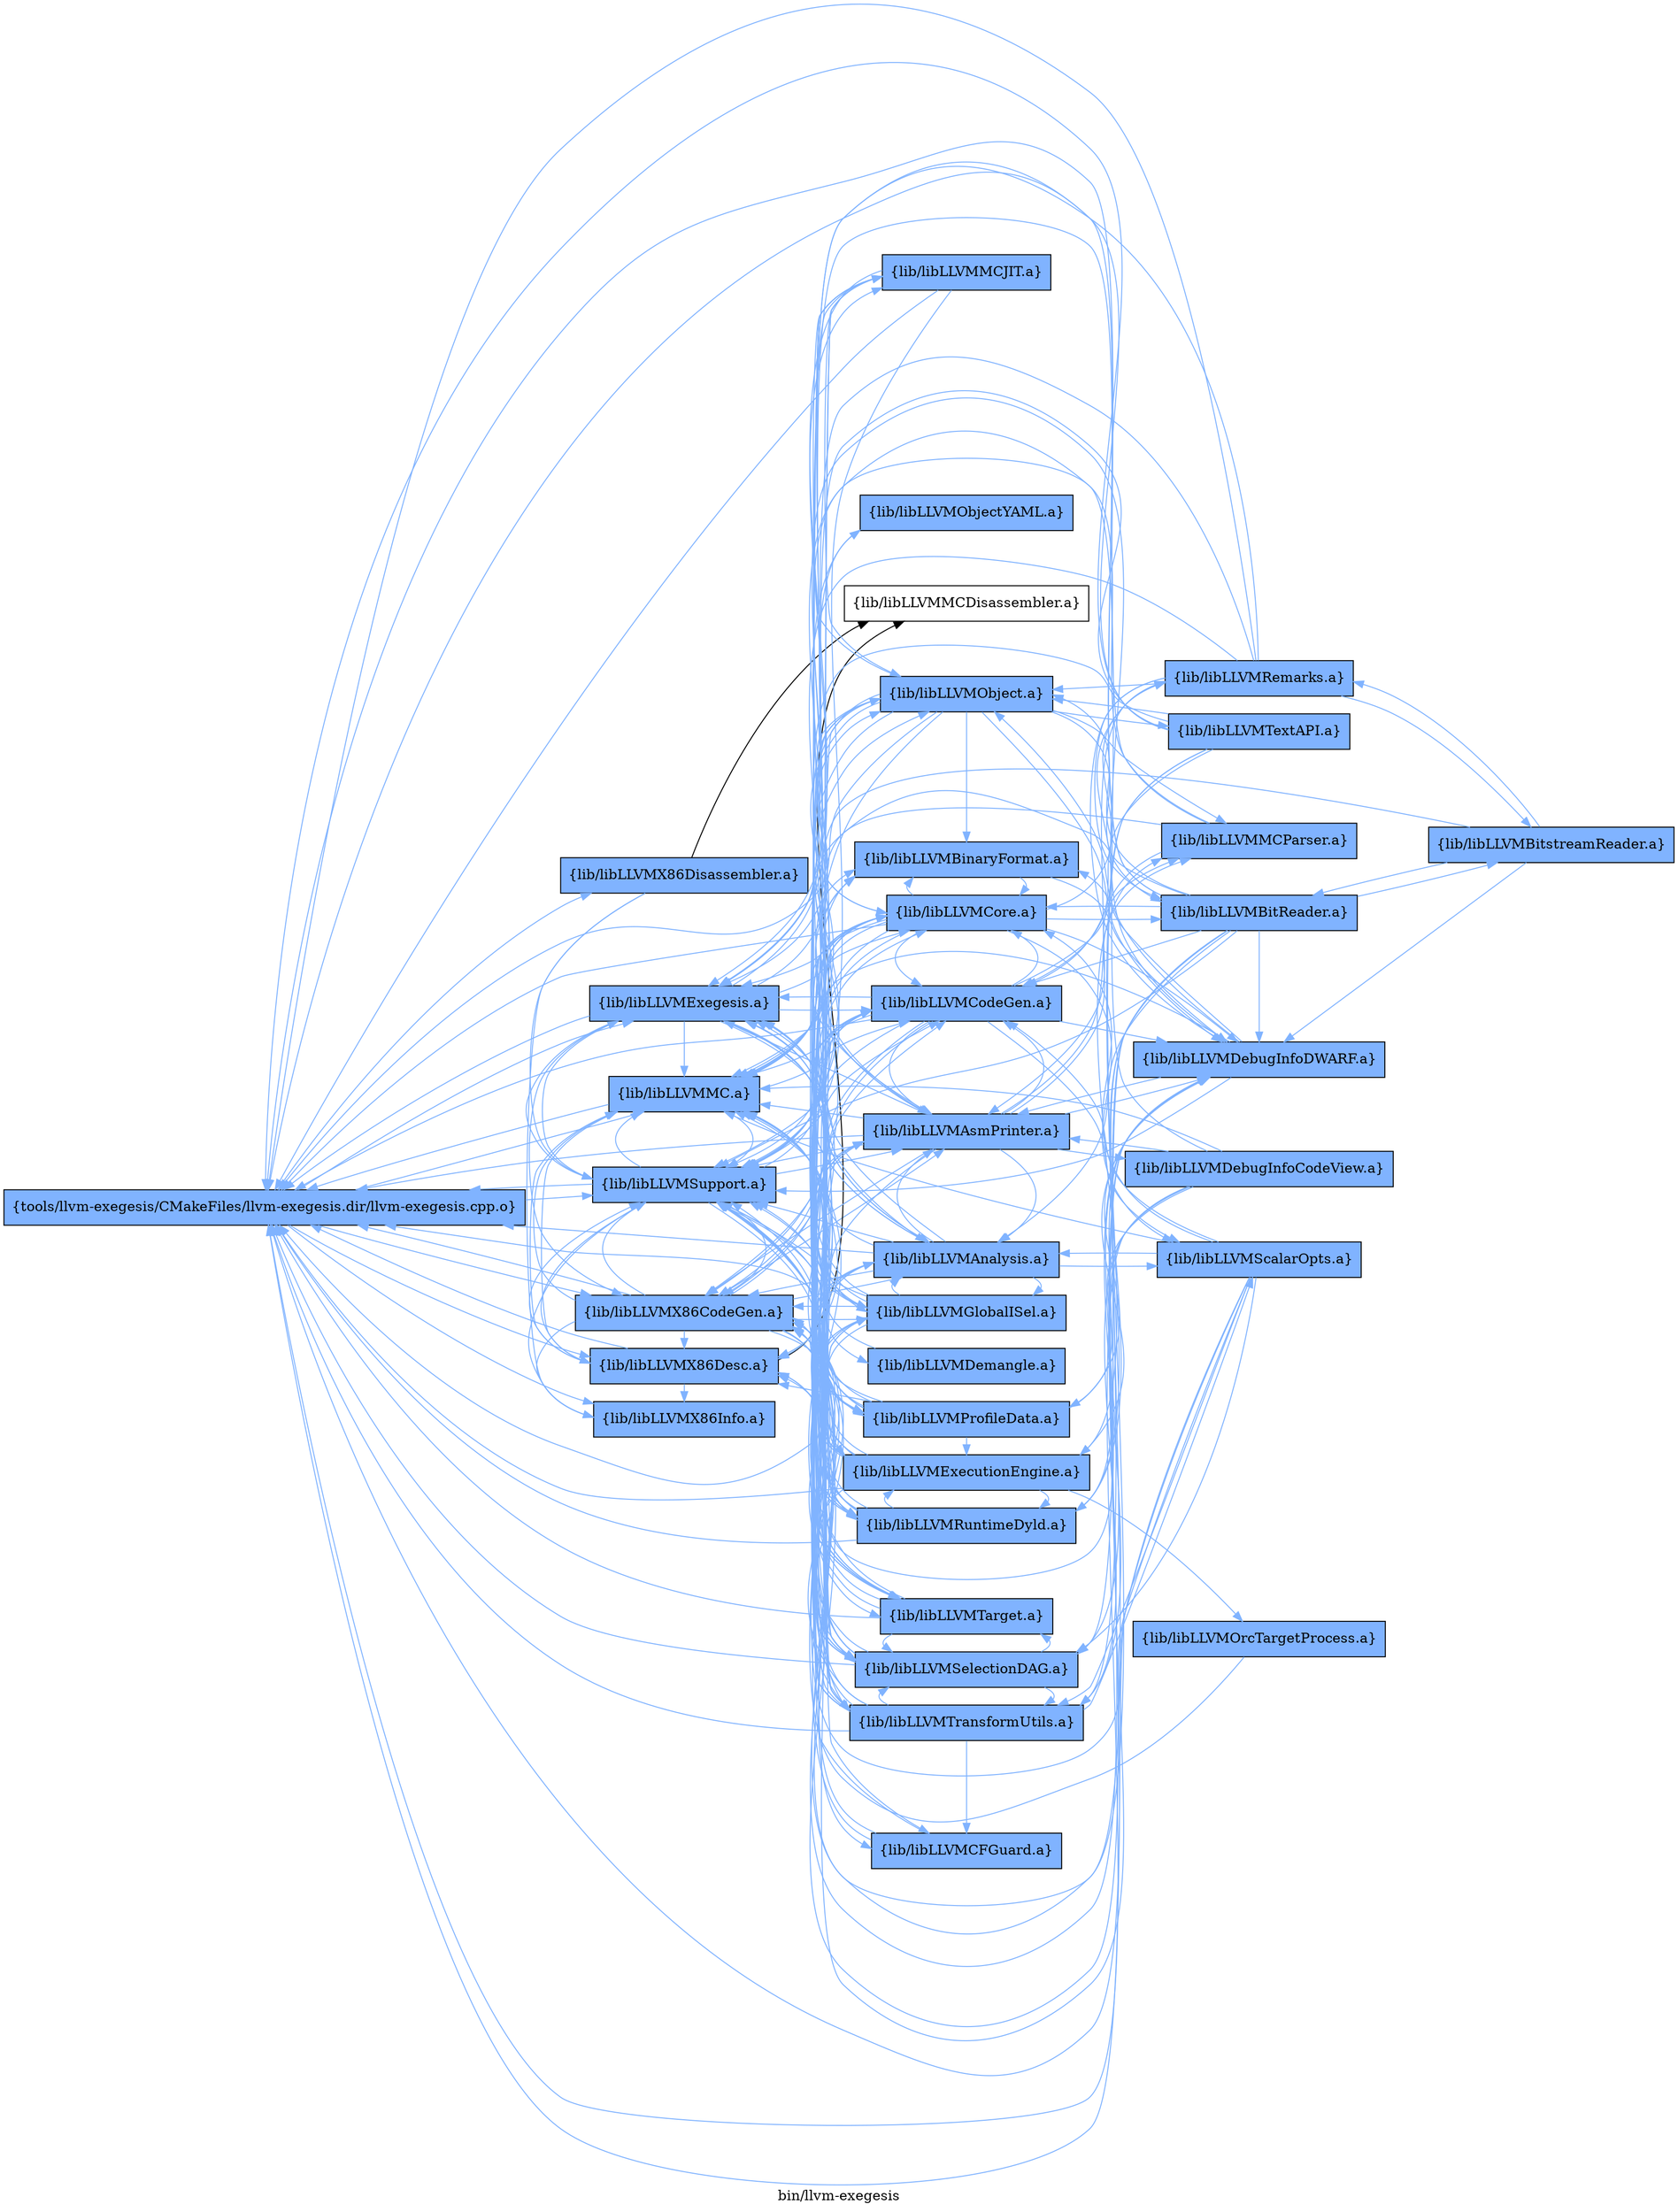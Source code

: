 digraph "bin/llvm-exegesis" {
	label="bin/llvm-exegesis";
	rankdir="LR"
	{ rank=same; Node0x5646cbdb8c28;  }
	{ rank=same; Node0x5646cbdc2818; Node0x5646cbdc3178; Node0x5646cbdc2c78; Node0x5646cbdc3858; Node0x5646cbdc4578; Node0x5646cbdc4078; Node0x5646cbdc5018;  }
	{ rank=same; Node0x5646cbdd4978; Node0x5646cbdb8a98; Node0x5646cbdc5478; Node0x5646cbdca5b8; Node0x5646cbdd3578; Node0x5646cbdca108; Node0x5646cbdc9ca8; Node0x5646cbdcd588; Node0x5646cbdb5d98; Node0x5646cbdc7688; Node0x5646cbdcab08; Node0x5646cbdb3138; Node0x5646cbdc6378; Node0x5646cbdb6298; Node0x5646cbdb56b8; Node0x5646cbdb6ab8; Node0x5646cbdb4808; Node0x5646cbdb8548;  }
	{ rank=same; Node0x5646cbdc6cd8; Node0x5646cbdc2318; Node0x5646cbdc6dc8; Node0x5646cbdd4478; Node0x5646cbdc8718; Node0x5646cbdc8bc8; Node0x5646cbdcd128; Node0x5646cbdb4d58;  }

	Node0x5646cbdb8c28 [shape=record,shape=box,style=filled,fillcolor="0.600000,0.5,1",group=1,label="{tools/llvm-exegesis/CMakeFiles/llvm-exegesis.dir/llvm-exegesis.cpp.o}"];
	Node0x5646cbdb8c28 -> Node0x5646cbdc2818[color="0.600000 0.5 1"];
	Node0x5646cbdb8c28 -> Node0x5646cbdc3178[color="0.600000 0.5 1"];
	Node0x5646cbdb8c28 -> Node0x5646cbdc2c78[color="0.600000 0.5 1"];
	Node0x5646cbdb8c28 -> Node0x5646cbdc3858[color="0.600000 0.5 1"];
	Node0x5646cbdb8c28 -> Node0x5646cbdc4578[color="0.600000 0.5 1"];
	Node0x5646cbdb8c28 -> Node0x5646cbdc4078[color="0.600000 0.5 1"];
	Node0x5646cbdb8c28 -> Node0x5646cbdc5018[color="0.600000 0.5 1"];
	Node0x5646cbdc2818 [shape=record,shape=box,style=filled,fillcolor="0.600000,0.5,1",group=1,label="{lib/libLLVMMC.a}"];
	Node0x5646cbdc2818 -> Node0x5646cbdb8c28[color="0.600000 0.5 1"];
	Node0x5646cbdc2818 -> Node0x5646cbdc3178[color="0.600000 0.5 1"];
	Node0x5646cbdc2818 -> Node0x5646cbdd4978[color="0.600000 0.5 1"];
	Node0x5646cbdc2818 -> Node0x5646cbdc3858[color="0.600000 0.5 1"];
	Node0x5646cbdc2818 -> Node0x5646cbdb8a98[color="0.600000 0.5 1"];
	Node0x5646cbdc3178 [shape=record,shape=box,style=filled,fillcolor="0.600000,0.5,1",group=1,label="{lib/libLLVMSupport.a}"];
	Node0x5646cbdc3178 -> Node0x5646cbdc2818[color="0.600000 0.5 1"];
	Node0x5646cbdc3178 -> Node0x5646cbdb8c28[color="0.600000 0.5 1"];
	Node0x5646cbdc3178 -> Node0x5646cbdc2c78[color="0.600000 0.5 1"];
	Node0x5646cbdc3178 -> Node0x5646cbdc3858[color="0.600000 0.5 1"];
	Node0x5646cbdc3178 -> Node0x5646cbdc5018[color="0.600000 0.5 1"];
	Node0x5646cbdc3178 -> Node0x5646cbdc5478[color="0.600000 0.5 1"];
	Node0x5646cbdc3178 -> Node0x5646cbdb8a98[color="0.600000 0.5 1"];
	Node0x5646cbdc3178 -> Node0x5646cbdca5b8[color="0.600000 0.5 1"];
	Node0x5646cbdc3178 -> Node0x5646cbdd3578[color="0.600000 0.5 1"];
	Node0x5646cbdc3178 -> Node0x5646cbdca108[color="0.600000 0.5 1"];
	Node0x5646cbdc3178 -> Node0x5646cbdc9ca8[color="0.600000 0.5 1"];
	Node0x5646cbdc2c78 [shape=record,shape=box,style=filled,fillcolor="0.600000,0.5,1",group=1,label="{lib/libLLVMX86CodeGen.a}"];
	Node0x5646cbdc2c78 -> Node0x5646cbdc2818[color="0.600000 0.5 1"];
	Node0x5646cbdc2c78 -> Node0x5646cbdc3178[color="0.600000 0.5 1"];
	Node0x5646cbdc2c78 -> Node0x5646cbdc3858[color="0.600000 0.5 1"];
	Node0x5646cbdc2c78 -> Node0x5646cbdc4078[color="0.600000 0.5 1"];
	Node0x5646cbdc2c78 -> Node0x5646cbdc5478[color="0.600000 0.5 1"];
	Node0x5646cbdc2c78 -> Node0x5646cbdb8a98[color="0.600000 0.5 1"];
	Node0x5646cbdc2c78 -> Node0x5646cbdcd588[color="0.600000 0.5 1"];
	Node0x5646cbdc2c78 -> Node0x5646cbdb8c28[color="0.600000 0.5 1"];
	Node0x5646cbdc2c78 -> Node0x5646cbdb5d98[color="0.600000 0.5 1"];
	Node0x5646cbdc2c78 -> Node0x5646cbdc7688[color="0.600000 0.5 1"];
	Node0x5646cbdc2c78 -> Node0x5646cbdcab08[color="0.600000 0.5 1"];
	Node0x5646cbdc2c78 -> Node0x5646cbdb3138[color="0.600000 0.5 1"];
	Node0x5646cbdc2c78 -> Node0x5646cbdc6378[color="0.600000 0.5 1"];
	Node0x5646cbdc2c78 -> Node0x5646cbdc9ca8[color="0.600000 0.5 1"];
	Node0x5646cbdc2c78 -> Node0x5646cbdca5b8[color="0.600000 0.5 1"];
	Node0x5646cbdc3858 [shape=record,shape=box,style=filled,fillcolor="0.600000,0.5,1",group=1,label="{lib/libLLVMX86Desc.a}"];
	Node0x5646cbdc3858 -> Node0x5646cbdb8c28[color="0.600000 0.5 1"];
	Node0x5646cbdc3858 -> Node0x5646cbdc2818[color="0.600000 0.5 1"];
	Node0x5646cbdc3858 -> Node0x5646cbdc3178[color="0.600000 0.5 1"];
	Node0x5646cbdc3858 -> Node0x5646cbdc4078[color="0.600000 0.5 1"];
	Node0x5646cbdc3858 -> Node0x5646cbdb6298;
	Node0x5646cbdc3858 -> Node0x5646cbdd4978[color="0.600000 0.5 1"];
	Node0x5646cbdc4578 [shape=record,shape=box,style=filled,fillcolor="0.600000,0.5,1",group=1,label="{lib/libLLVMX86Disassembler.a}"];
	Node0x5646cbdc4578 -> Node0x5646cbdc3178[color="0.600000 0.5 1"];
	Node0x5646cbdc4578 -> Node0x5646cbdc4078[color="0.600000 0.5 1"];
	Node0x5646cbdc4578 -> Node0x5646cbdb6298;
	Node0x5646cbdc4078 [shape=record,shape=box,style=filled,fillcolor="0.600000,0.5,1",group=1,label="{lib/libLLVMX86Info.a}"];
	Node0x5646cbdc4078 -> Node0x5646cbdc3178[color="0.600000 0.5 1"];
	Node0x5646cbdc5018 [shape=record,shape=box,style=filled,fillcolor="0.600000,0.5,1",group=1,label="{lib/libLLVMExegesis.a}"];
	Node0x5646cbdc5018 -> Node0x5646cbdb8c28[color="0.600000 0.5 1"];
	Node0x5646cbdc5018 -> Node0x5646cbdc2818[color="0.600000 0.5 1"];
	Node0x5646cbdc5018 -> Node0x5646cbdc3178[color="0.600000 0.5 1"];
	Node0x5646cbdc5018 -> Node0x5646cbdb56b8[color="0.600000 0.5 1"];
	Node0x5646cbdc5018 -> Node0x5646cbdc2c78[color="0.600000 0.5 1"];
	Node0x5646cbdc5018 -> Node0x5646cbdb3138[color="0.600000 0.5 1"];
	Node0x5646cbdc5018 -> Node0x5646cbdb6ab8[color="0.600000 0.5 1"];
	Node0x5646cbdc5018 -> Node0x5646cbdb4808[color="0.600000 0.5 1"];
	Node0x5646cbdc5018 -> Node0x5646cbdb8548[color="0.600000 0.5 1"];
	Node0x5646cbdc5018 -> Node0x5646cbdb8a98[color="0.600000 0.5 1"];
	Node0x5646cbdc5018 -> Node0x5646cbdcab08[color="0.600000 0.5 1"];
	Node0x5646cbdc5018 -> Node0x5646cbdca108[color="0.600000 0.5 1"];
	Node0x5646cbdc5018 -> Node0x5646cbdcd588[color="0.600000 0.5 1"];
	Node0x5646cbdd4978 [shape=record,shape=box,style=filled,fillcolor="0.600000,0.5,1",group=1,label="{lib/libLLVMBinaryFormat.a}"];
	Node0x5646cbdd4978 -> Node0x5646cbdcd588[color="0.600000 0.5 1"];
	Node0x5646cbdd4978 -> Node0x5646cbdc3178[color="0.600000 0.5 1"];
	Node0x5646cbdd4978 -> Node0x5646cbdc6cd8[color="0.600000 0.5 1"];
	Node0x5646cbdc5478 [shape=record,shape=box,style=filled,fillcolor="0.600000,0.5,1",group=1,label="{lib/libLLVMAsmPrinter.a}"];
	Node0x5646cbdc5478 -> Node0x5646cbdb8c28[color="0.600000 0.5 1"];
	Node0x5646cbdc5478 -> Node0x5646cbdc2818[color="0.600000 0.5 1"];
	Node0x5646cbdc5478 -> Node0x5646cbdc3178[color="0.600000 0.5 1"];
	Node0x5646cbdc5478 -> Node0x5646cbdc2c78[color="0.600000 0.5 1"];
	Node0x5646cbdc5478 -> Node0x5646cbdc3858[color="0.600000 0.5 1"];
	Node0x5646cbdc5478 -> Node0x5646cbdc5018[color="0.600000 0.5 1"];
	Node0x5646cbdc5478 -> Node0x5646cbdb8a98[color="0.600000 0.5 1"];
	Node0x5646cbdc5478 -> Node0x5646cbdc7688[color="0.600000 0.5 1"];
	Node0x5646cbdc5478 -> Node0x5646cbdcab08[color="0.600000 0.5 1"];
	Node0x5646cbdc5478 -> Node0x5646cbdcd588[color="0.600000 0.5 1"];
	Node0x5646cbdc5478 -> Node0x5646cbdd4978[color="0.600000 0.5 1"];
	Node0x5646cbdc5478 -> Node0x5646cbdd4478[color="0.600000 0.5 1"];
	Node0x5646cbdc5478 -> Node0x5646cbdc2318[color="0.600000 0.5 1"];
	Node0x5646cbdc5478 -> Node0x5646cbdc6cd8[color="0.600000 0.5 1"];
	Node0x5646cbdc5478 -> Node0x5646cbdc8718[color="0.600000 0.5 1"];
	Node0x5646cbdb8a98 [shape=record,shape=box,style=filled,fillcolor="0.600000,0.5,1",group=1,label="{lib/libLLVMCodeGen.a}"];
	Node0x5646cbdb8a98 -> Node0x5646cbdc3178[color="0.600000 0.5 1"];
	Node0x5646cbdb8a98 -> Node0x5646cbdc2c78[color="0.600000 0.5 1"];
	Node0x5646cbdb8a98 -> Node0x5646cbdb5d98[color="0.600000 0.5 1"];
	Node0x5646cbdb8a98 -> Node0x5646cbdcab08[color="0.600000 0.5 1"];
	Node0x5646cbdb8a98 -> Node0x5646cbdcd588[color="0.600000 0.5 1"];
	Node0x5646cbdb8a98 -> Node0x5646cbdb8c28[color="0.600000 0.5 1"];
	Node0x5646cbdb8a98 -> Node0x5646cbdc2818[color="0.600000 0.5 1"];
	Node0x5646cbdb8a98 -> Node0x5646cbdb3138[color="0.600000 0.5 1"];
	Node0x5646cbdb8a98 -> Node0x5646cbdc5478[color="0.600000 0.5 1"];
	Node0x5646cbdb8a98 -> Node0x5646cbdc5018[color="0.600000 0.5 1"];
	Node0x5646cbdb8a98 -> Node0x5646cbdca5b8[color="0.600000 0.5 1"];
	Node0x5646cbdb8a98 -> Node0x5646cbdc3858[color="0.600000 0.5 1"];
	Node0x5646cbdb8a98 -> Node0x5646cbdc2318[color="0.600000 0.5 1"];
	Node0x5646cbdb8a98 -> Node0x5646cbdc7688[color="0.600000 0.5 1"];
	Node0x5646cbdb8a98 -> Node0x5646cbdc6cd8[color="0.600000 0.5 1"];
	Node0x5646cbdb8a98 -> Node0x5646cbdc9ca8[color="0.600000 0.5 1"];
	Node0x5646cbdb8a98 -> Node0x5646cbdc6dc8[color="0.600000 0.5 1"];
	Node0x5646cbdb8a98 -> Node0x5646cbdb8548[color="0.600000 0.5 1"];
	Node0x5646cbdcd588 [shape=record,shape=box,style=filled,fillcolor="0.600000,0.5,1",group=1,label="{lib/libLLVMCore.a}"];
	Node0x5646cbdcd588 -> Node0x5646cbdc3178[color="0.600000 0.5 1"];
	Node0x5646cbdcd588 -> Node0x5646cbdb8c28[color="0.600000 0.5 1"];
	Node0x5646cbdcd588 -> Node0x5646cbdc2818[color="0.600000 0.5 1"];
	Node0x5646cbdcd588 -> Node0x5646cbdb5d98[color="0.600000 0.5 1"];
	Node0x5646cbdcd588 -> Node0x5646cbdc5478[color="0.600000 0.5 1"];
	Node0x5646cbdcd588 -> Node0x5646cbdb8a98[color="0.600000 0.5 1"];
	Node0x5646cbdcd588 -> Node0x5646cbdcab08[color="0.600000 0.5 1"];
	Node0x5646cbdcd588 -> Node0x5646cbdd4978[color="0.600000 0.5 1"];
	Node0x5646cbdcd588 -> Node0x5646cbdc2c78[color="0.600000 0.5 1"];
	Node0x5646cbdcd588 -> Node0x5646cbdca5b8[color="0.600000 0.5 1"];
	Node0x5646cbdcd588 -> Node0x5646cbdc5018[color="0.600000 0.5 1"];
	Node0x5646cbdcd588 -> Node0x5646cbdc6378[color="0.600000 0.5 1"];
	Node0x5646cbdcd588 -> Node0x5646cbdd4478[color="0.600000 0.5 1"];
	Node0x5646cbdcd588 -> Node0x5646cbdc8bc8[color="0.600000 0.5 1"];
	Node0x5646cbdcd588 -> Node0x5646cbdc6cd8[color="0.600000 0.5 1"];
	Node0x5646cbdcd588 -> Node0x5646cbdc6dc8[color="0.600000 0.5 1"];
	Node0x5646cbdb5d98 [shape=record,shape=box,style=filled,fillcolor="0.600000,0.5,1",group=1,label="{lib/libLLVMSelectionDAG.a}"];
	Node0x5646cbdb5d98 -> Node0x5646cbdb8c28[color="0.600000 0.5 1"];
	Node0x5646cbdb5d98 -> Node0x5646cbdc3178[color="0.600000 0.5 1"];
	Node0x5646cbdb5d98 -> Node0x5646cbdc2c78[color="0.600000 0.5 1"];
	Node0x5646cbdb5d98 -> Node0x5646cbdb3138[color="0.600000 0.5 1"];
	Node0x5646cbdb5d98 -> Node0x5646cbdb8a98[color="0.600000 0.5 1"];
	Node0x5646cbdb5d98 -> Node0x5646cbdcab08[color="0.600000 0.5 1"];
	Node0x5646cbdb5d98 -> Node0x5646cbdcd588[color="0.600000 0.5 1"];
	Node0x5646cbdb5d98 -> Node0x5646cbdc2818[color="0.600000 0.5 1"];
	Node0x5646cbdb5d98 -> Node0x5646cbdc5018[color="0.600000 0.5 1"];
	Node0x5646cbdb5d98 -> Node0x5646cbdc6cd8[color="0.600000 0.5 1"];
	Node0x5646cbdb5d98 -> Node0x5646cbdc7688[color="0.600000 0.5 1"];
	Node0x5646cbdb5d98 -> Node0x5646cbdca5b8[color="0.600000 0.5 1"];
	Node0x5646cbdb5d98 -> Node0x5646cbdc5478[color="0.600000 0.5 1"];
	Node0x5646cbdc7688 [shape=record,shape=box,style=filled,fillcolor="0.600000,0.5,1",group=1,label="{lib/libLLVMTarget.a}"];
	Node0x5646cbdc7688 -> Node0x5646cbdc2818[color="0.600000 0.5 1"];
	Node0x5646cbdc7688 -> Node0x5646cbdc3178[color="0.600000 0.5 1"];
	Node0x5646cbdc7688 -> Node0x5646cbdc2c78[color="0.600000 0.5 1"];
	Node0x5646cbdc7688 -> Node0x5646cbdc5478[color="0.600000 0.5 1"];
	Node0x5646cbdc7688 -> Node0x5646cbdcd588[color="0.600000 0.5 1"];
	Node0x5646cbdc7688 -> Node0x5646cbdb8c28[color="0.600000 0.5 1"];
	Node0x5646cbdc7688 -> Node0x5646cbdb5d98[color="0.600000 0.5 1"];
	Node0x5646cbdc7688 -> Node0x5646cbdb6ab8[color="0.600000 0.5 1"];
	Node0x5646cbdc7688 -> Node0x5646cbdcab08[color="0.600000 0.5 1"];
	Node0x5646cbdcab08 [shape=record,shape=box,style=filled,fillcolor="0.600000,0.5,1",group=1,label="{lib/libLLVMAnalysis.a}"];
	Node0x5646cbdcab08 -> Node0x5646cbdb8c28[color="0.600000 0.5 1"];
	Node0x5646cbdcab08 -> Node0x5646cbdc3178[color="0.600000 0.5 1"];
	Node0x5646cbdcab08 -> Node0x5646cbdc2c78[color="0.600000 0.5 1"];
	Node0x5646cbdcab08 -> Node0x5646cbdcd588[color="0.600000 0.5 1"];
	Node0x5646cbdcab08 -> Node0x5646cbdc2818[color="0.600000 0.5 1"];
	Node0x5646cbdcab08 -> Node0x5646cbdb8a98[color="0.600000 0.5 1"];
	Node0x5646cbdcab08 -> Node0x5646cbdca5b8[color="0.600000 0.5 1"];
	Node0x5646cbdcab08 -> Node0x5646cbdb5d98[color="0.600000 0.5 1"];
	Node0x5646cbdcab08 -> Node0x5646cbdc5018[color="0.600000 0.5 1"];
	Node0x5646cbdcab08 -> Node0x5646cbdb3138[color="0.600000 0.5 1"];
	Node0x5646cbdcab08 -> Node0x5646cbdc5478[color="0.600000 0.5 1"];
	Node0x5646cbdcab08 -> Node0x5646cbdc6dc8[color="0.600000 0.5 1"];
	Node0x5646cbdcab08 -> Node0x5646cbdc9ca8[color="0.600000 0.5 1"];
	Node0x5646cbdb3138 [shape=record,shape=box,style=filled,fillcolor="0.600000,0.5,1",group=1,label="{lib/libLLVMGlobalISel.a}"];
	Node0x5646cbdb3138 -> Node0x5646cbdc3178[color="0.600000 0.5 1"];
	Node0x5646cbdb3138 -> Node0x5646cbdc2c78[color="0.600000 0.5 1"];
	Node0x5646cbdb3138 -> Node0x5646cbdb8a98[color="0.600000 0.5 1"];
	Node0x5646cbdb3138 -> Node0x5646cbdcd588[color="0.600000 0.5 1"];
	Node0x5646cbdb3138 -> Node0x5646cbdc5018[color="0.600000 0.5 1"];
	Node0x5646cbdb3138 -> Node0x5646cbdb8c28[color="0.600000 0.5 1"];
	Node0x5646cbdb3138 -> Node0x5646cbdc2818[color="0.600000 0.5 1"];
	Node0x5646cbdb3138 -> Node0x5646cbdb5d98[color="0.600000 0.5 1"];
	Node0x5646cbdb3138 -> Node0x5646cbdc5478[color="0.600000 0.5 1"];
	Node0x5646cbdb3138 -> Node0x5646cbdc7688[color="0.600000 0.5 1"];
	Node0x5646cbdb3138 -> Node0x5646cbdcab08[color="0.600000 0.5 1"];
	Node0x5646cbdb3138 -> Node0x5646cbdca5b8[color="0.600000 0.5 1"];
	Node0x5646cbdc6378 [shape=record,shape=box,style=filled,fillcolor="0.600000,0.5,1",group=1,label="{lib/libLLVMCFGuard.a}"];
	Node0x5646cbdc6378 -> Node0x5646cbdc3178[color="0.600000 0.5 1"];
	Node0x5646cbdc6378 -> Node0x5646cbdc2c78[color="0.600000 0.5 1"];
	Node0x5646cbdc6378 -> Node0x5646cbdcd588[color="0.600000 0.5 1"];
	Node0x5646cbdc9ca8 [shape=record,shape=box,style=filled,fillcolor="0.600000,0.5,1",group=1,label="{lib/libLLVMProfileData.a}"];
	Node0x5646cbdc9ca8 -> Node0x5646cbdb8c28[color="0.600000 0.5 1"];
	Node0x5646cbdc9ca8 -> Node0x5646cbdc2818[color="0.600000 0.5 1"];
	Node0x5646cbdc9ca8 -> Node0x5646cbdc3178[color="0.600000 0.5 1"];
	Node0x5646cbdc9ca8 -> Node0x5646cbdc5018[color="0.600000 0.5 1"];
	Node0x5646cbdc9ca8 -> Node0x5646cbdcd588[color="0.600000 0.5 1"];
	Node0x5646cbdc9ca8 -> Node0x5646cbdc3858[color="0.600000 0.5 1"];
	Node0x5646cbdc9ca8 -> Node0x5646cbdc2c78[color="0.600000 0.5 1"];
	Node0x5646cbdc9ca8 -> Node0x5646cbdb4808[color="0.600000 0.5 1"];
	Node0x5646cbdc9ca8 -> Node0x5646cbdc6cd8[color="0.600000 0.5 1"];
	Node0x5646cbdca5b8 [shape=record,shape=box,style=filled,fillcolor="0.600000,0.5,1",group=1,label="{lib/libLLVMTransformUtils.a}"];
	Node0x5646cbdca5b8 -> Node0x5646cbdc2818[color="0.600000 0.5 1"];
	Node0x5646cbdca5b8 -> Node0x5646cbdc3178[color="0.600000 0.5 1"];
	Node0x5646cbdca5b8 -> Node0x5646cbdc2c78[color="0.600000 0.5 1"];
	Node0x5646cbdca5b8 -> Node0x5646cbdb8a98[color="0.600000 0.5 1"];
	Node0x5646cbdca5b8 -> Node0x5646cbdcab08[color="0.600000 0.5 1"];
	Node0x5646cbdca5b8 -> Node0x5646cbdcd588[color="0.600000 0.5 1"];
	Node0x5646cbdca5b8 -> Node0x5646cbdc6dc8[color="0.600000 0.5 1"];
	Node0x5646cbdca5b8 -> Node0x5646cbdb8c28[color="0.600000 0.5 1"];
	Node0x5646cbdca5b8 -> Node0x5646cbdc5478[color="0.600000 0.5 1"];
	Node0x5646cbdca5b8 -> Node0x5646cbdb5d98[color="0.600000 0.5 1"];
	Node0x5646cbdca5b8 -> Node0x5646cbdc6378[color="0.600000 0.5 1"];
	Node0x5646cbdca5b8 -> Node0x5646cbdc6cd8[color="0.600000 0.5 1"];
	Node0x5646cbdca5b8 -> Node0x5646cbdb3138[color="0.600000 0.5 1"];
	Node0x5646cbdb6298 [shape=record,shape=box,group=0,label="{lib/libLLVMMCDisassembler.a}"];
	Node0x5646cbdb56b8 [shape=record,shape=box,style=filled,fillcolor="0.600000,0.5,1",group=1,label="{lib/libLLVMObjectYAML.a}"];
	Node0x5646cbdb56b8 -> Node0x5646cbdc3178[color="0.600000 0.5 1"];
	Node0x5646cbdb6ab8 [shape=record,shape=box,style=filled,fillcolor="0.600000,0.5,1",group=1,label="{lib/libLLVMMCJIT.a}"];
	Node0x5646cbdb6ab8 -> Node0x5646cbdb8c28[color="0.600000 0.5 1"];
	Node0x5646cbdb6ab8 -> Node0x5646cbdc3178[color="0.600000 0.5 1"];
	Node0x5646cbdb6ab8 -> Node0x5646cbdc5018[color="0.600000 0.5 1"];
	Node0x5646cbdb6ab8 -> Node0x5646cbdb4808[color="0.600000 0.5 1"];
	Node0x5646cbdb6ab8 -> Node0x5646cbdb8548[color="0.600000 0.5 1"];
	Node0x5646cbdb6ab8 -> Node0x5646cbdc7688[color="0.600000 0.5 1"];
	Node0x5646cbdb6ab8 -> Node0x5646cbdca108[color="0.600000 0.5 1"];
	Node0x5646cbdb6ab8 -> Node0x5646cbdcd588[color="0.600000 0.5 1"];
	Node0x5646cbdb4808 [shape=record,shape=box,style=filled,fillcolor="0.600000,0.5,1",group=1,label="{lib/libLLVMExecutionEngine.a}"];
	Node0x5646cbdb4808 -> Node0x5646cbdb8c28[color="0.600000 0.5 1"];
	Node0x5646cbdb4808 -> Node0x5646cbdc3178[color="0.600000 0.5 1"];
	Node0x5646cbdb4808 -> Node0x5646cbdc2c78[color="0.600000 0.5 1"];
	Node0x5646cbdb4808 -> Node0x5646cbdb5d98[color="0.600000 0.5 1"];
	Node0x5646cbdb4808 -> Node0x5646cbdc2818[color="0.600000 0.5 1"];
	Node0x5646cbdb4808 -> Node0x5646cbdc5018[color="0.600000 0.5 1"];
	Node0x5646cbdb4808 -> Node0x5646cbdc5478[color="0.600000 0.5 1"];
	Node0x5646cbdb4808 -> Node0x5646cbdc6cd8[color="0.600000 0.5 1"];
	Node0x5646cbdb4808 -> Node0x5646cbdb6ab8[color="0.600000 0.5 1"];
	Node0x5646cbdb4808 -> Node0x5646cbdcd588[color="0.600000 0.5 1"];
	Node0x5646cbdb4808 -> Node0x5646cbdb4d58[color="0.600000 0.5 1"];
	Node0x5646cbdb4808 -> Node0x5646cbdca108[color="0.600000 0.5 1"];
	Node0x5646cbdb4808 -> Node0x5646cbdb8548[color="0.600000 0.5 1"];
	Node0x5646cbdb8548 [shape=record,shape=box,style=filled,fillcolor="0.600000,0.5,1",group=1,label="{lib/libLLVMRuntimeDyld.a}"];
	Node0x5646cbdb8548 -> Node0x5646cbdc3178[color="0.600000 0.5 1"];
	Node0x5646cbdb8548 -> Node0x5646cbdc2318[color="0.600000 0.5 1"];
	Node0x5646cbdb8548 -> Node0x5646cbdb6ab8[color="0.600000 0.5 1"];
	Node0x5646cbdb8548 -> Node0x5646cbdcd588[color="0.600000 0.5 1"];
	Node0x5646cbdb8548 -> Node0x5646cbdc5018[color="0.600000 0.5 1"];
	Node0x5646cbdb8548 -> Node0x5646cbdb8c28[color="0.600000 0.5 1"];
	Node0x5646cbdb8548 -> Node0x5646cbdc2818[color="0.600000 0.5 1"];
	Node0x5646cbdb8548 -> Node0x5646cbdc6cd8[color="0.600000 0.5 1"];
	Node0x5646cbdb8548 -> Node0x5646cbdca108[color="0.600000 0.5 1"];
	Node0x5646cbdb8548 -> Node0x5646cbdc2c78[color="0.600000 0.5 1"];
	Node0x5646cbdb8548 -> Node0x5646cbdb4808[color="0.600000 0.5 1"];
	Node0x5646cbdb8548 -> Node0x5646cbdc3858[color="0.600000 0.5 1"];
	Node0x5646cbdca108 [shape=record,shape=box,style=filled,fillcolor="0.600000,0.5,1",group=1,label="{lib/libLLVMObject.a}"];
	Node0x5646cbdca108 -> Node0x5646cbdb8c28[color="0.600000 0.5 1"];
	Node0x5646cbdca108 -> Node0x5646cbdc3178[color="0.600000 0.5 1"];
	Node0x5646cbdca108 -> Node0x5646cbdc5018[color="0.600000 0.5 1"];
	Node0x5646cbdca108 -> Node0x5646cbdc6cd8[color="0.600000 0.5 1"];
	Node0x5646cbdca108 -> Node0x5646cbdb6ab8[color="0.600000 0.5 1"];
	Node0x5646cbdca108 -> Node0x5646cbdd4978[color="0.600000 0.5 1"];
	Node0x5646cbdca108 -> Node0x5646cbdc2818[color="0.600000 0.5 1"];
	Node0x5646cbdca108 -> Node0x5646cbdb8548[color="0.600000 0.5 1"];
	Node0x5646cbdca108 -> Node0x5646cbdc8bc8[color="0.600000 0.5 1"];
	Node0x5646cbdca108 -> Node0x5646cbdcd588[color="0.600000 0.5 1"];
	Node0x5646cbdca108 -> Node0x5646cbdc2c78[color="0.600000 0.5 1"];
	Node0x5646cbdca108 -> Node0x5646cbdc5478[color="0.600000 0.5 1"];
	Node0x5646cbdca108 -> Node0x5646cbdc2318[color="0.600000 0.5 1"];
	Node0x5646cbdca108 -> Node0x5646cbdcd128[color="0.600000 0.5 1"];
	Node0x5646cbdd4478 [shape=record,shape=box,style=filled,fillcolor="0.600000,0.5,1",group=1,label="{lib/libLLVMRemarks.a}"];
	Node0x5646cbdd4478 -> Node0x5646cbdc3178[color="0.600000 0.5 1"];
	Node0x5646cbdd4478 -> Node0x5646cbdc8bc8[color="0.600000 0.5 1"];
	Node0x5646cbdd4478 -> Node0x5646cbdc2818[color="0.600000 0.5 1"];
	Node0x5646cbdd4478 -> Node0x5646cbdc5018[color="0.600000 0.5 1"];
	Node0x5646cbdd4478 -> Node0x5646cbdc6cd8[color="0.600000 0.5 1"];
	Node0x5646cbdd4478 -> Node0x5646cbdb8c28[color="0.600000 0.5 1"];
	Node0x5646cbdd4478 -> Node0x5646cbdca108[color="0.600000 0.5 1"];
	Node0x5646cbdd4478 -> Node0x5646cbdd4018[color="0.600000 0.5 1"];
	Node0x5646cbdd4478 -> Node0x5646cbdb8a98[color="0.600000 0.5 1"];
	Node0x5646cbdc2318 [shape=record,shape=box,style=filled,fillcolor="0.600000,0.5,1",group=1,label="{lib/libLLVMMCParser.a}"];
	Node0x5646cbdc2318 -> Node0x5646cbdb8c28[color="0.600000 0.5 1"];
	Node0x5646cbdc2318 -> Node0x5646cbdc2818[color="0.600000 0.5 1"];
	Node0x5646cbdc2318 -> Node0x5646cbdc3178[color="0.600000 0.5 1"];
	Node0x5646cbdc2318 -> Node0x5646cbdc5478[color="0.600000 0.5 1"];
	Node0x5646cbdc6cd8 [shape=record,shape=box,style=filled,fillcolor="0.600000,0.5,1",group=1,label="{lib/libLLVMDebugInfoDWARF.a}"];
	Node0x5646cbdc6cd8 -> Node0x5646cbdc2818[color="0.600000 0.5 1"];
	Node0x5646cbdc6cd8 -> Node0x5646cbdc3178[color="0.600000 0.5 1"];
	Node0x5646cbdc6cd8 -> Node0x5646cbdc3858[color="0.600000 0.5 1"];
	Node0x5646cbdc6cd8 -> Node0x5646cbdd4978[color="0.600000 0.5 1"];
	Node0x5646cbdc6cd8 -> Node0x5646cbdb8c28[color="0.600000 0.5 1"];
	Node0x5646cbdc6cd8 -> Node0x5646cbdc5478[color="0.600000 0.5 1"];
	Node0x5646cbdc6cd8 -> Node0x5646cbdca108[color="0.600000 0.5 1"];
	Node0x5646cbdc6cd8 -> Node0x5646cbdc5018[color="0.600000 0.5 1"];
	Node0x5646cbdc6cd8 -> Node0x5646cbdc2c78[color="0.600000 0.5 1"];
	Node0x5646cbdc8718 [shape=record,shape=box,style=filled,fillcolor="0.600000,0.5,1",group=1,label="{lib/libLLVMDebugInfoCodeView.a}"];
	Node0x5646cbdc8718 -> Node0x5646cbdb8c28[color="0.600000 0.5 1"];
	Node0x5646cbdc8718 -> Node0x5646cbdc3178[color="0.600000 0.5 1"];
	Node0x5646cbdc8718 -> Node0x5646cbdc5478[color="0.600000 0.5 1"];
	Node0x5646cbdc8718 -> Node0x5646cbdc2818[color="0.600000 0.5 1"];
	Node0x5646cbdc8718 -> Node0x5646cbdca5b8[color="0.600000 0.5 1"];
	Node0x5646cbdc8718 -> Node0x5646cbdc9ca8[color="0.600000 0.5 1"];
	Node0x5646cbdc8718 -> Node0x5646cbdc5018[color="0.600000 0.5 1"];
	Node0x5646cbdb4d58 [shape=record,shape=box,style=filled,fillcolor="0.600000,0.5,1",group=1,label="{lib/libLLVMOrcTargetProcess.a}"];
	Node0x5646cbdb4d58 -> Node0x5646cbdc3178[color="0.600000 0.5 1"];
	Node0x5646cbdc6dc8 [shape=record,shape=box,style=filled,fillcolor="0.600000,0.5,1",group=1,label="{lib/libLLVMScalarOpts.a}"];
	Node0x5646cbdc6dc8 -> Node0x5646cbdb8c28[color="0.600000 0.5 1"];
	Node0x5646cbdc6dc8 -> Node0x5646cbdc3178[color="0.600000 0.5 1"];
	Node0x5646cbdc6dc8 -> Node0x5646cbdc2c78[color="0.600000 0.5 1"];
	Node0x5646cbdc6dc8 -> Node0x5646cbdb8a98[color="0.600000 0.5 1"];
	Node0x5646cbdc6dc8 -> Node0x5646cbdca5b8[color="0.600000 0.5 1"];
	Node0x5646cbdc6dc8 -> Node0x5646cbdcab08[color="0.600000 0.5 1"];
	Node0x5646cbdc6dc8 -> Node0x5646cbdcd588[color="0.600000 0.5 1"];
	Node0x5646cbdc6dc8 -> Node0x5646cbdc2818[color="0.600000 0.5 1"];
	Node0x5646cbdc6dc8 -> Node0x5646cbdb5d98[color="0.600000 0.5 1"];
	Node0x5646cbdd3578 [shape=record,shape=box,style=filled,fillcolor="0.600000,0.5,1",group=1,label="{lib/libLLVMDemangle.a}"];
	Node0x5646cbdd3578 -> Node0x5646cbdc3178[color="0.600000 0.5 1"];
	Node0x5646cbdc8bc8 [shape=record,shape=box,style=filled,fillcolor="0.600000,0.5,1",group=1,label="{lib/libLLVMBitReader.a}"];
	Node0x5646cbdc8bc8 -> Node0x5646cbdb8c28[color="0.600000 0.5 1"];
	Node0x5646cbdc8bc8 -> Node0x5646cbdc2818[color="0.600000 0.5 1"];
	Node0x5646cbdc8bc8 -> Node0x5646cbdc3178[color="0.600000 0.5 1"];
	Node0x5646cbdc8bc8 -> Node0x5646cbdc2c78[color="0.600000 0.5 1"];
	Node0x5646cbdc8bc8 -> Node0x5646cbdb5d98[color="0.600000 0.5 1"];
	Node0x5646cbdc8bc8 -> Node0x5646cbdc5018[color="0.600000 0.5 1"];
	Node0x5646cbdc8bc8 -> Node0x5646cbdc6cd8[color="0.600000 0.5 1"];
	Node0x5646cbdc8bc8 -> Node0x5646cbdb4808[color="0.600000 0.5 1"];
	Node0x5646cbdc8bc8 -> Node0x5646cbdb8a98[color="0.600000 0.5 1"];
	Node0x5646cbdc8bc8 -> Node0x5646cbdcab08[color="0.600000 0.5 1"];
	Node0x5646cbdc8bc8 -> Node0x5646cbdca108[color="0.600000 0.5 1"];
	Node0x5646cbdc8bc8 -> Node0x5646cbdcd588[color="0.600000 0.5 1"];
	Node0x5646cbdc8bc8 -> Node0x5646cbdd4018[color="0.600000 0.5 1"];
	Node0x5646cbdc8bc8 -> Node0x5646cbdb8548[color="0.600000 0.5 1"];
	Node0x5646cbdcd128 [shape=record,shape=box,style=filled,fillcolor="0.600000,0.5,1",group=1,label="{lib/libLLVMTextAPI.a}"];
	Node0x5646cbdcd128 -> Node0x5646cbdc3178[color="0.600000 0.5 1"];
	Node0x5646cbdcd128 -> Node0x5646cbdb8c28[color="0.600000 0.5 1"];
	Node0x5646cbdcd128 -> Node0x5646cbdc5018[color="0.600000 0.5 1"];
	Node0x5646cbdcd128 -> Node0x5646cbdb8a98[color="0.600000 0.5 1"];
	Node0x5646cbdcd128 -> Node0x5646cbdca108[color="0.600000 0.5 1"];
	Node0x5646cbdcd128 -> Node0x5646cbdc2818[color="0.600000 0.5 1"];
	Node0x5646cbdcd128 -> Node0x5646cbdca5b8[color="0.600000 0.5 1"];
	Node0x5646cbdcd128 -> Node0x5646cbdc3858[color="0.600000 0.5 1"];
	Node0x5646cbdd4018 [shape=record,shape=box,style=filled,fillcolor="0.600000,0.5,1",group=1,label="{lib/libLLVMBitstreamReader.a}"];
	Node0x5646cbdd4018 -> Node0x5646cbdc3178[color="0.600000 0.5 1"];
	Node0x5646cbdd4018 -> Node0x5646cbdc6cd8[color="0.600000 0.5 1"];
	Node0x5646cbdd4018 -> Node0x5646cbdc8bc8[color="0.600000 0.5 1"];
	Node0x5646cbdd4018 -> Node0x5646cbdd4478[color="0.600000 0.5 1"];
}
